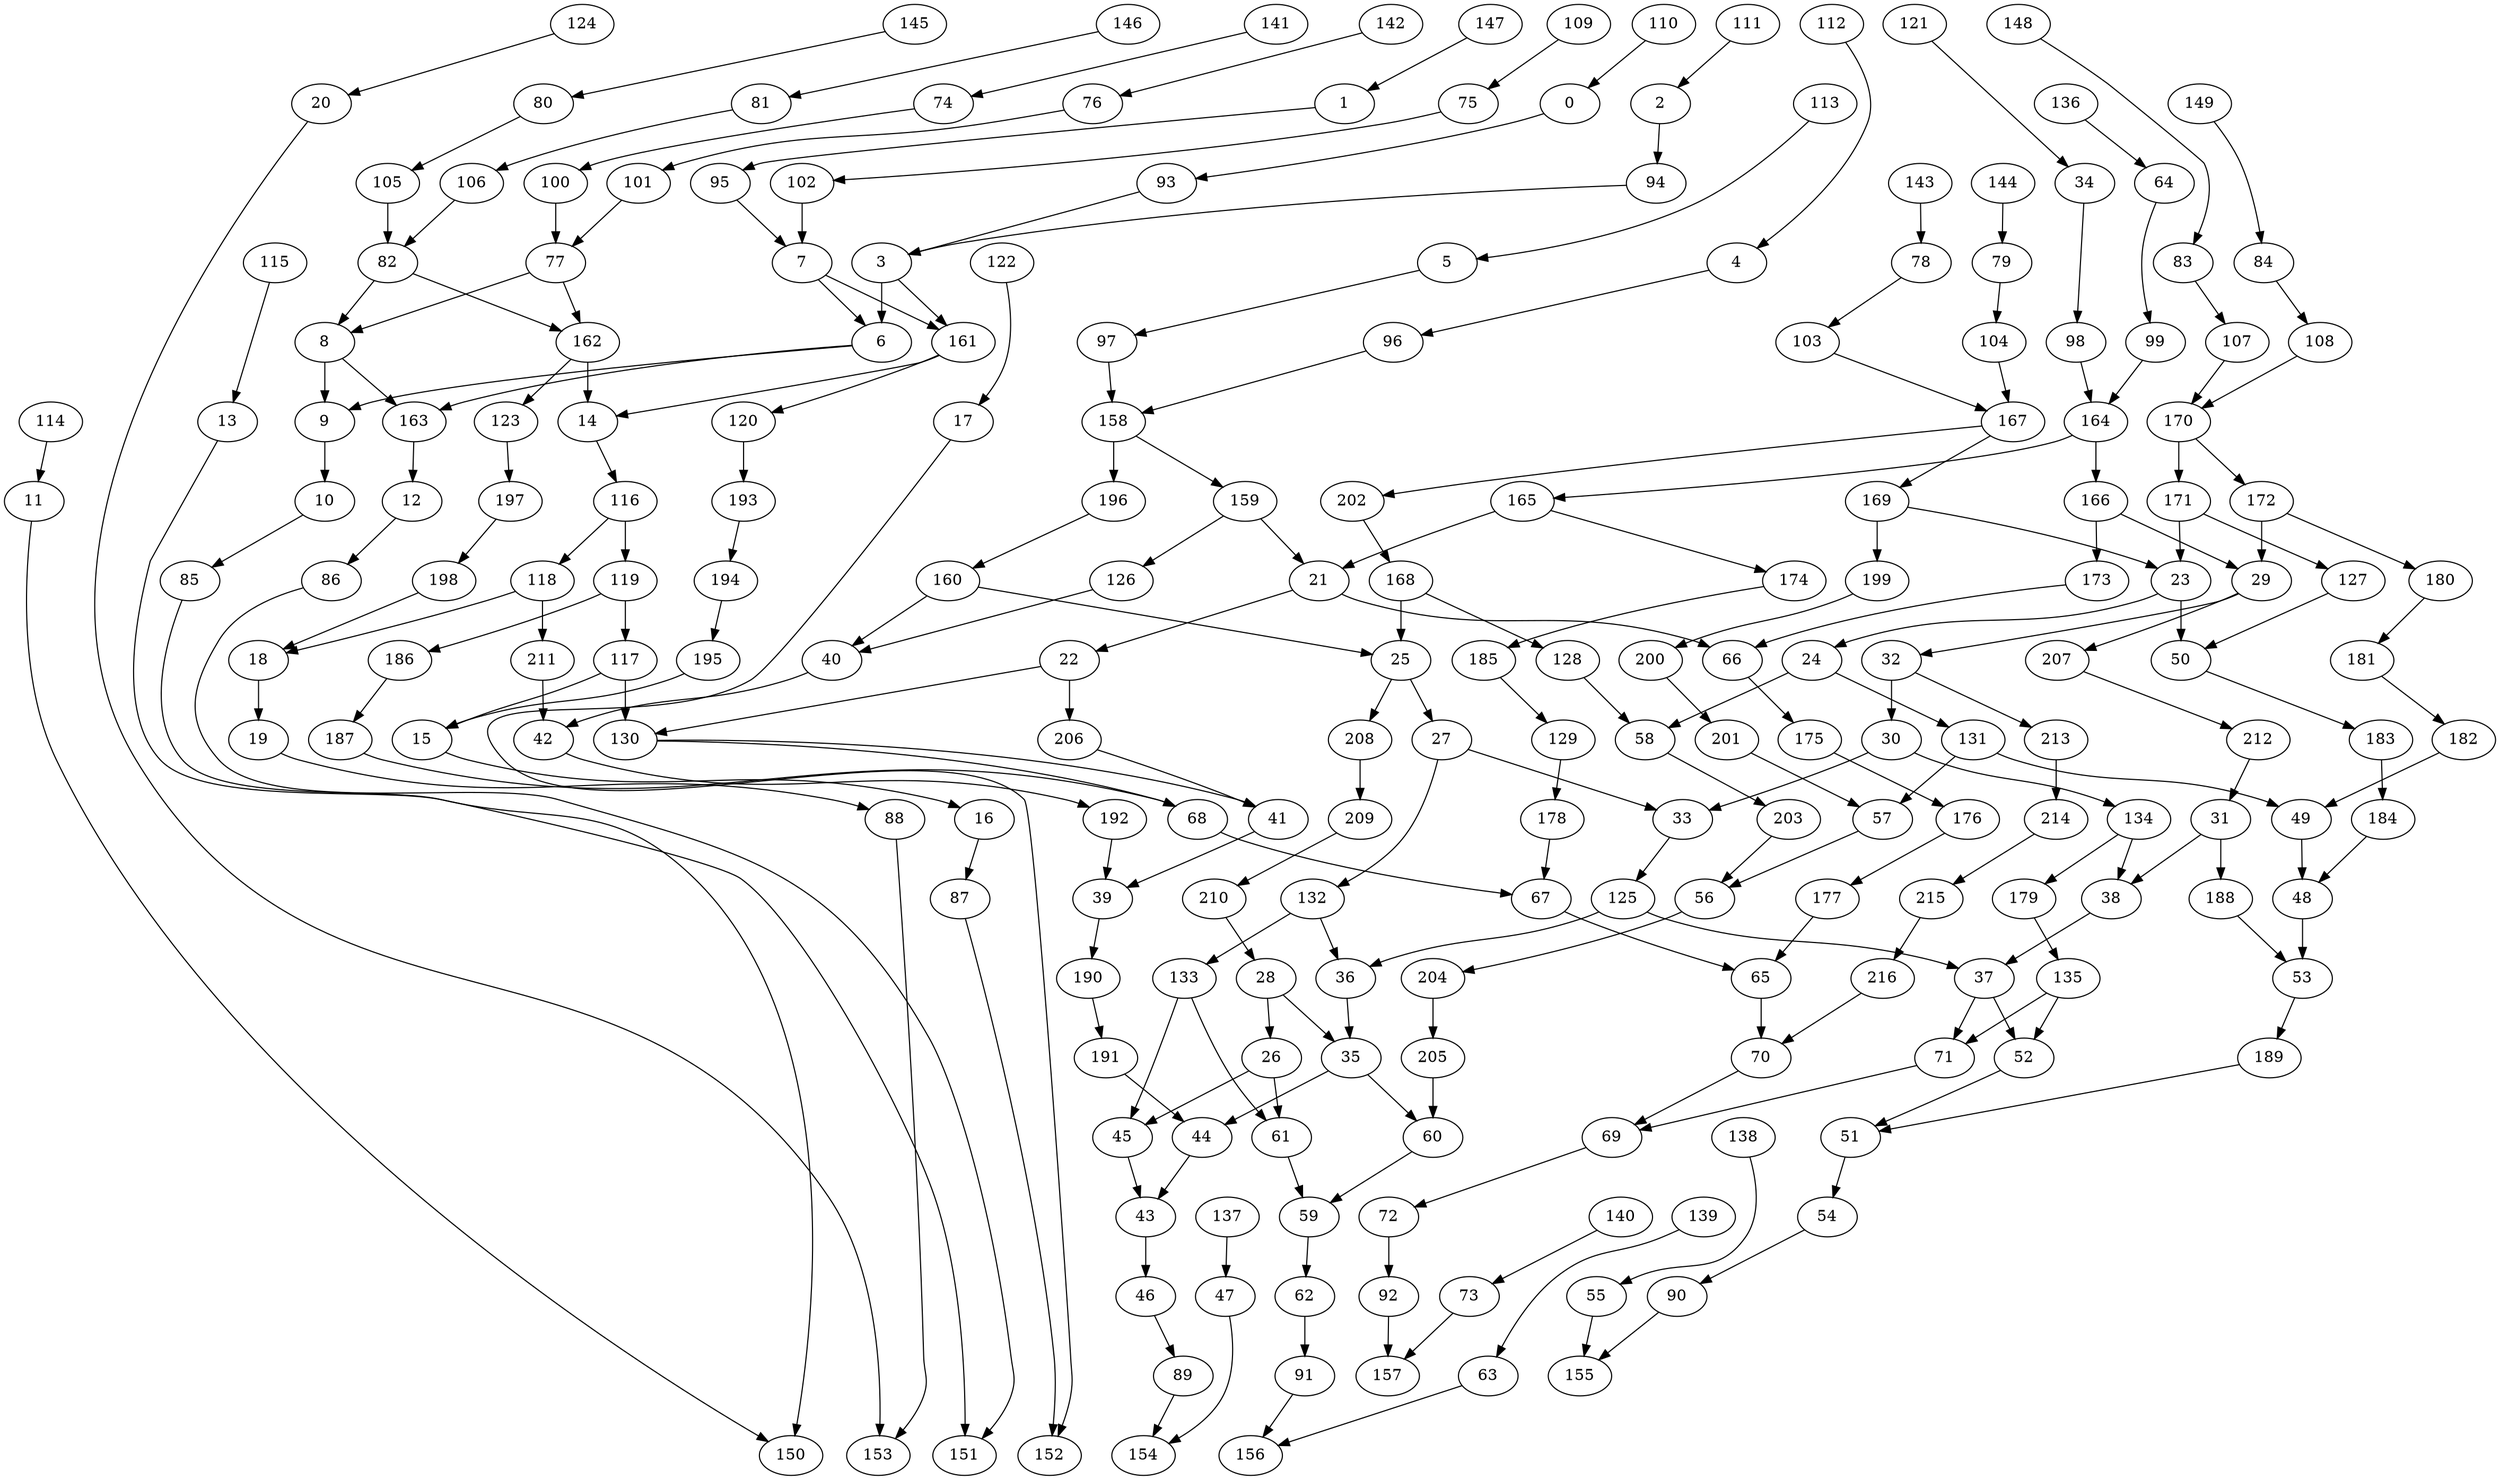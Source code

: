 digraph g {
0;
1;
2;
3;
4;
5;
6;
7;
8;
9;
10;
11;
12;
13;
14;
15;
16;
17;
18;
19;
20;
21;
22;
23;
24;
25;
26;
27;
28;
29;
30;
31;
32;
33;
34;
35;
36;
37;
38;
39;
40;
41;
42;
43;
44;
45;
46;
47;
48;
49;
50;
51;
52;
53;
54;
55;
56;
57;
58;
59;
60;
61;
62;
63;
64;
65;
66;
67;
68;
69;
70;
71;
72;
73;
74;
75;
76;
77;
78;
79;
80;
81;
82;
83;
84;
85;
86;
87;
88;
89;
90;
91;
92;
93;
94;
95;
96;
97;
98;
99;
100;
101;
102;
103;
104;
105;
106;
107;
108;
109;
110;
111;
112;
113;
114;
115;
116;
117;
118;
119;
120;
121;
122;
123;
124;
125;
126;
127;
128;
129;
130;
131;
132;
133;
134;
135;
136;
137;
138;
139;
140;
141;
142;
143;
144;
145;
146;
147;
148;
149;
150;
151;
152;
153;
154;
155;
156;
157;
158;
159;
160;
161;
162;
163;
164;
165;
166;
167;
168;
169;
170;
171;
172;
173;
174;
175;
176;
177;
178;
179;
180;
181;
182;
183;
184;
185;
186;
187;
188;
189;
190;
191;
192;
193;
194;
195;
196;
197;
198;
199;
200;
201;
202;
203;
204;
205;
206;
207;
208;
209;
210;
211;
212;
213;
214;
215;
216;
0 -> 93 [weight=0];
1 -> 95 [weight=0];
2 -> 94 [weight=0];
3 -> 6 [weight=2];
3 -> 161 [weight=0];
4 -> 96 [weight=0];
5 -> 97 [weight=0];
6 -> 9 [weight=0];
6 -> 163 [weight=0];
7 -> 6 [weight=1];
7 -> 161 [weight=0];
8 -> 9 [weight=1];
8 -> 163 [weight=0];
9 -> 10 [weight=2];
10 -> 85 [weight=0];
11 -> 150 [weight=0];
12 -> 86 [weight=0];
13 -> 151 [weight=0];
14 -> 116 [weight=0];
15 -> 16 [weight=0];
16 -> 87 [weight=0];
17 -> 152 [weight=0];
18 -> 19 [weight=1];
19 -> 88 [weight=0];
20 -> 153 [weight=0];
21 -> 66 [weight=0];
21 -> 22 [weight=0];
22 -> 130 [weight=0];
22 -> 206 [weight=1];
23 -> 24 [weight=0];
23 -> 50 [weight=1];
24 -> 131 [weight=0];
24 -> 58 [weight=1];
25 -> 27 [weight=0];
25 -> 208 [weight=0];
26 -> 45 [weight=0];
26 -> 61 [weight=0];
27 -> 33 [weight=0];
27 -> 132 [weight=0];
28 -> 35 [weight=0];
28 -> 26 [weight=0];
29 -> 32 [weight=0];
29 -> 207 [weight=0];
30 -> 33 [weight=0];
30 -> 134 [weight=0];
31 -> 188 [weight=1];
31 -> 38 [weight=0];
32 -> 30 [weight=2];
32 -> 213 [weight=0];
33 -> 125 [weight=0];
34 -> 98 [weight=0];
35 -> 60 [weight=0];
35 -> 44 [weight=0];
36 -> 35 [weight=0];
37 -> 52 [weight=1];
37 -> 71 [weight=1];
38 -> 37 [weight=0];
39 -> 190 [weight=0];
40 -> 42 [weight=1];
41 -> 39 [weight=0];
42 -> 192 [weight=0];
43 -> 46 [weight=1];
44 -> 43 [weight=0];
45 -> 43 [weight=0];
46 -> 89 [weight=0];
47 -> 154 [weight=0];
48 -> 53 [weight=2];
49 -> 48 [weight=0];
50 -> 183 [weight=0];
51 -> 54 [weight=0];
52 -> 51 [weight=0];
53 -> 189 [weight=0];
54 -> 90 [weight=0];
55 -> 155 [weight=0];
56 -> 204 [weight=0];
57 -> 56 [weight=0];
58 -> 203 [weight=0];
59 -> 62 [weight=0];
60 -> 59 [weight=0];
61 -> 59 [weight=0];
62 -> 91 [weight=1];
63 -> 156 [weight=0];
64 -> 99 [weight=0];
65 -> 70 [weight=2];
66 -> 175 [weight=1];
67 -> 65 [weight=0];
68 -> 67 [weight=0];
69 -> 72 [weight=0];
70 -> 69 [weight=0];
71 -> 69 [weight=0];
72 -> 92 [weight=1];
73 -> 157 [weight=0];
74 -> 100 [weight=0];
75 -> 102 [weight=0];
76 -> 101 [weight=0];
77 -> 162 [weight=0];
77 -> 8 [weight=0];
78 -> 103 [weight=0];
79 -> 104 [weight=0];
80 -> 105 [weight=0];
81 -> 106 [weight=0];
82 -> 162 [weight=0];
82 -> 8 [weight=0];
83 -> 107 [weight=0];
84 -> 108 [weight=0];
85 -> 150 [weight=0];
86 -> 151 [weight=0];
87 -> 152 [weight=0];
88 -> 153 [weight=0];
89 -> 154 [weight=0];
90 -> 155 [weight=0];
91 -> 156 [weight=0];
92 -> 157 [weight=0];
93 -> 3 [weight=0];
94 -> 3 [weight=0];
95 -> 7 [weight=0];
96 -> 158 [weight=0];
97 -> 158 [weight=0];
98 -> 164 [weight=1];
99 -> 164 [weight=1];
100 -> 77 [weight=1];
101 -> 77 [weight=0];
102 -> 7 [weight=1];
103 -> 167 [weight=0];
104 -> 167 [weight=0];
105 -> 82 [weight=2];
106 -> 82 [weight=0];
107 -> 170 [weight=0];
108 -> 170 [weight=0];
109 -> 75 [weight=0];
110 -> 0 [weight=0];
111 -> 2 [weight=0];
112 -> 4 [weight=0];
113 -> 5 [weight=0];
114 -> 11 [weight=0];
115 -> 13 [weight=0];
116 -> 119 [weight=1];
116 -> 118 [weight=0];
117 -> 15 [weight=0];
117 -> 130 [weight=1];
118 -> 18 [weight=0];
118 -> 211 [weight=1];
119 -> 117 [weight=0];
119 -> 186 [weight=0];
120 -> 193 [weight=1];
121 -> 34 [weight=0];
122 -> 17 [weight=0];
123 -> 197 [weight=0];
124 -> 20 [weight=0];
125 -> 36 [weight=0];
125 -> 37 [weight=0];
126 -> 40 [weight=0];
127 -> 50 [weight=0];
128 -> 58 [weight=0];
129 -> 178 [weight=0];
130 -> 41 [weight=0];
130 -> 68 [weight=0];
131 -> 49 [weight=0];
131 -> 57 [weight=0];
132 -> 36 [weight=1];
132 -> 133 [weight=1];
133 -> 61 [weight=0];
133 -> 45 [weight=0];
134 -> 179 [weight=0];
134 -> 38 [weight=0];
135 -> 71 [weight=0];
135 -> 52 [weight=0];
136 -> 64 [weight=0];
137 -> 47 [weight=0];
138 -> 55 [weight=0];
139 -> 63 [weight=0];
140 -> 73 [weight=0];
141 -> 74 [weight=0];
142 -> 76 [weight=0];
143 -> 78 [weight=0];
144 -> 79 [weight=0];
145 -> 80 [weight=0];
146 -> 81 [weight=0];
147 -> 1 [weight=0];
148 -> 83 [weight=0];
149 -> 84 [weight=0];
158 -> 196 [weight=1];
158 -> 159 [weight=0];
159 -> 126 [weight=0];
159 -> 21 [weight=0];
160 -> 40 [weight=0];
160 -> 25 [weight=0];
161 -> 120 [weight=0];
161 -> 14 [weight=0];
162 -> 123 [weight=0];
162 -> 14 [weight=2];
163 -> 12 [weight=0];
164 -> 166 [weight=1];
164 -> 165 [weight=0];
165 -> 21 [weight=0];
165 -> 174 [weight=0];
166 -> 173 [weight=0];
166 -> 29 [weight=1];
167 -> 169 [weight=0];
167 -> 202 [weight=0];
168 -> 128 [weight=0];
168 -> 25 [weight=1];
169 -> 23 [weight=0];
169 -> 199 [weight=1];
170 -> 171 [weight=0];
170 -> 172 [weight=0];
171 -> 127 [weight=0];
171 -> 23 [weight=0];
172 -> 180 [weight=0];
172 -> 29 [weight=2];
173 -> 66 [weight=0];
174 -> 185 [weight=0];
175 -> 176 [weight=0];
176 -> 177 [weight=0];
177 -> 65 [weight=0];
178 -> 67 [weight=0];
179 -> 135 [weight=0];
180 -> 181 [weight=0];
181 -> 182 [weight=0];
182 -> 49 [weight=0];
183 -> 184 [weight=0];
184 -> 48 [weight=0];
185 -> 129 [weight=0];
186 -> 187 [weight=0];
187 -> 68 [weight=0];
188 -> 53 [weight=0];
189 -> 51 [weight=0];
190 -> 191 [weight=0];
191 -> 44 [weight=0];
192 -> 39 [weight=0];
193 -> 194 [weight=0];
194 -> 195 [weight=0];
195 -> 15 [weight=0];
196 -> 160 [weight=0];
197 -> 198 [weight=0];
198 -> 18 [weight=0];
199 -> 200 [weight=0];
200 -> 201 [weight=0];
201 -> 57 [weight=0];
202 -> 168 [weight=0];
203 -> 56 [weight=0];
204 -> 205 [weight=1];
205 -> 60 [weight=1];
206 -> 41 [weight=0];
207 -> 212 [weight=0];
208 -> 209 [weight=1];
209 -> 210 [weight=0];
210 -> 28 [weight=0];
211 -> 42 [weight=1];
212 -> 31 [weight=0];
213 -> 214 [weight=1];
214 -> 215 [weight=0];
215 -> 216 [weight=0];
216 -> 70 [weight=0];
}
